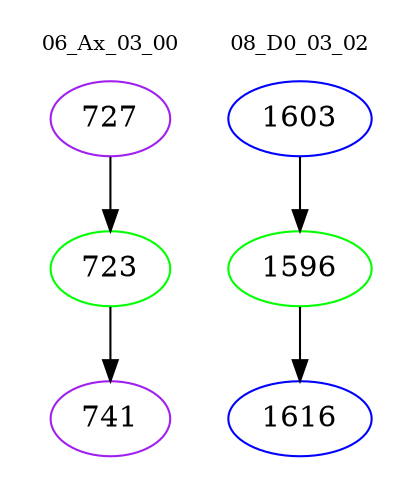 digraph{
subgraph cluster_0 {
color = white
label = "06_Ax_03_00";
fontsize=10;
T0_727 [label="727", color="purple"]
T0_727 -> T0_723 [color="black"]
T0_723 [label="723", color="green"]
T0_723 -> T0_741 [color="black"]
T0_741 [label="741", color="purple"]
}
subgraph cluster_1 {
color = white
label = "08_D0_03_02";
fontsize=10;
T1_1603 [label="1603", color="blue"]
T1_1603 -> T1_1596 [color="black"]
T1_1596 [label="1596", color="green"]
T1_1596 -> T1_1616 [color="black"]
T1_1616 [label="1616", color="blue"]
}
}
